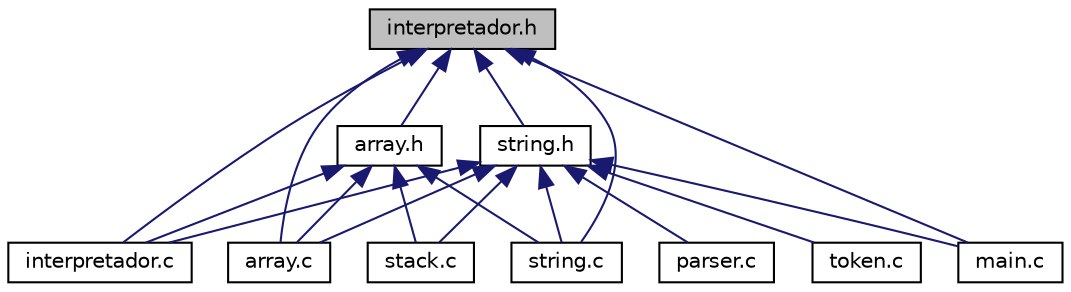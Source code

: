 digraph "interpretador.h"
{
 // LATEX_PDF_SIZE
  edge [fontname="Helvetica",fontsize="10",labelfontname="Helvetica",labelfontsize="10"];
  node [fontname="Helvetica",fontsize="10",shape=record];
  Node1 [label="interpretador.h",height=0.2,width=0.4,color="black", fillcolor="grey75", style="filled", fontcolor="black",tooltip=" "];
  Node1 -> Node2 [dir="back",color="midnightblue",fontsize="10",style="solid"];
  Node2 [label="string.h",height=0.2,width=0.4,color="black", fillcolor="white", style="filled",URL="$string_8h.html",tooltip=" "];
  Node2 -> Node3 [dir="back",color="midnightblue",fontsize="10",style="solid"];
  Node3 [label="array.c",height=0.2,width=0.4,color="black", fillcolor="white", style="filled",URL="$array_8c.html",tooltip=" "];
  Node2 -> Node4 [dir="back",color="midnightblue",fontsize="10",style="solid"];
  Node4 [label="interpretador.c",height=0.2,width=0.4,color="black", fillcolor="white", style="filled",URL="$interpretador_8c.html",tooltip=" "];
  Node2 -> Node5 [dir="back",color="midnightblue",fontsize="10",style="solid"];
  Node5 [label="main.c",height=0.2,width=0.4,color="black", fillcolor="white", style="filled",URL="$main_8c.html",tooltip=" "];
  Node2 -> Node6 [dir="back",color="midnightblue",fontsize="10",style="solid"];
  Node6 [label="parser.c",height=0.2,width=0.4,color="black", fillcolor="white", style="filled",URL="$parser_8c.html",tooltip=" "];
  Node2 -> Node7 [dir="back",color="midnightblue",fontsize="10",style="solid"];
  Node7 [label="stack.c",height=0.2,width=0.4,color="black", fillcolor="white", style="filled",URL="$stack_8c.html",tooltip=" "];
  Node2 -> Node8 [dir="back",color="midnightblue",fontsize="10",style="solid"];
  Node8 [label="string.c",height=0.2,width=0.4,color="black", fillcolor="white", style="filled",URL="$string_8c.html",tooltip=" "];
  Node2 -> Node9 [dir="back",color="midnightblue",fontsize="10",style="solid"];
  Node9 [label="token.c",height=0.2,width=0.4,color="black", fillcolor="white", style="filled",URL="$token_8c.html",tooltip=" "];
  Node1 -> Node3 [dir="back",color="midnightblue",fontsize="10",style="solid"];
  Node1 -> Node10 [dir="back",color="midnightblue",fontsize="10",style="solid"];
  Node10 [label="array.h",height=0.2,width=0.4,color="black", fillcolor="white", style="filled",URL="$array_8h.html",tooltip=" "];
  Node10 -> Node3 [dir="back",color="midnightblue",fontsize="10",style="solid"];
  Node10 -> Node4 [dir="back",color="midnightblue",fontsize="10",style="solid"];
  Node10 -> Node7 [dir="back",color="midnightblue",fontsize="10",style="solid"];
  Node10 -> Node8 [dir="back",color="midnightblue",fontsize="10",style="solid"];
  Node1 -> Node4 [dir="back",color="midnightblue",fontsize="10",style="solid"];
  Node1 -> Node5 [dir="back",color="midnightblue",fontsize="10",style="solid"];
  Node1 -> Node8 [dir="back",color="midnightblue",fontsize="10",style="solid"];
}

